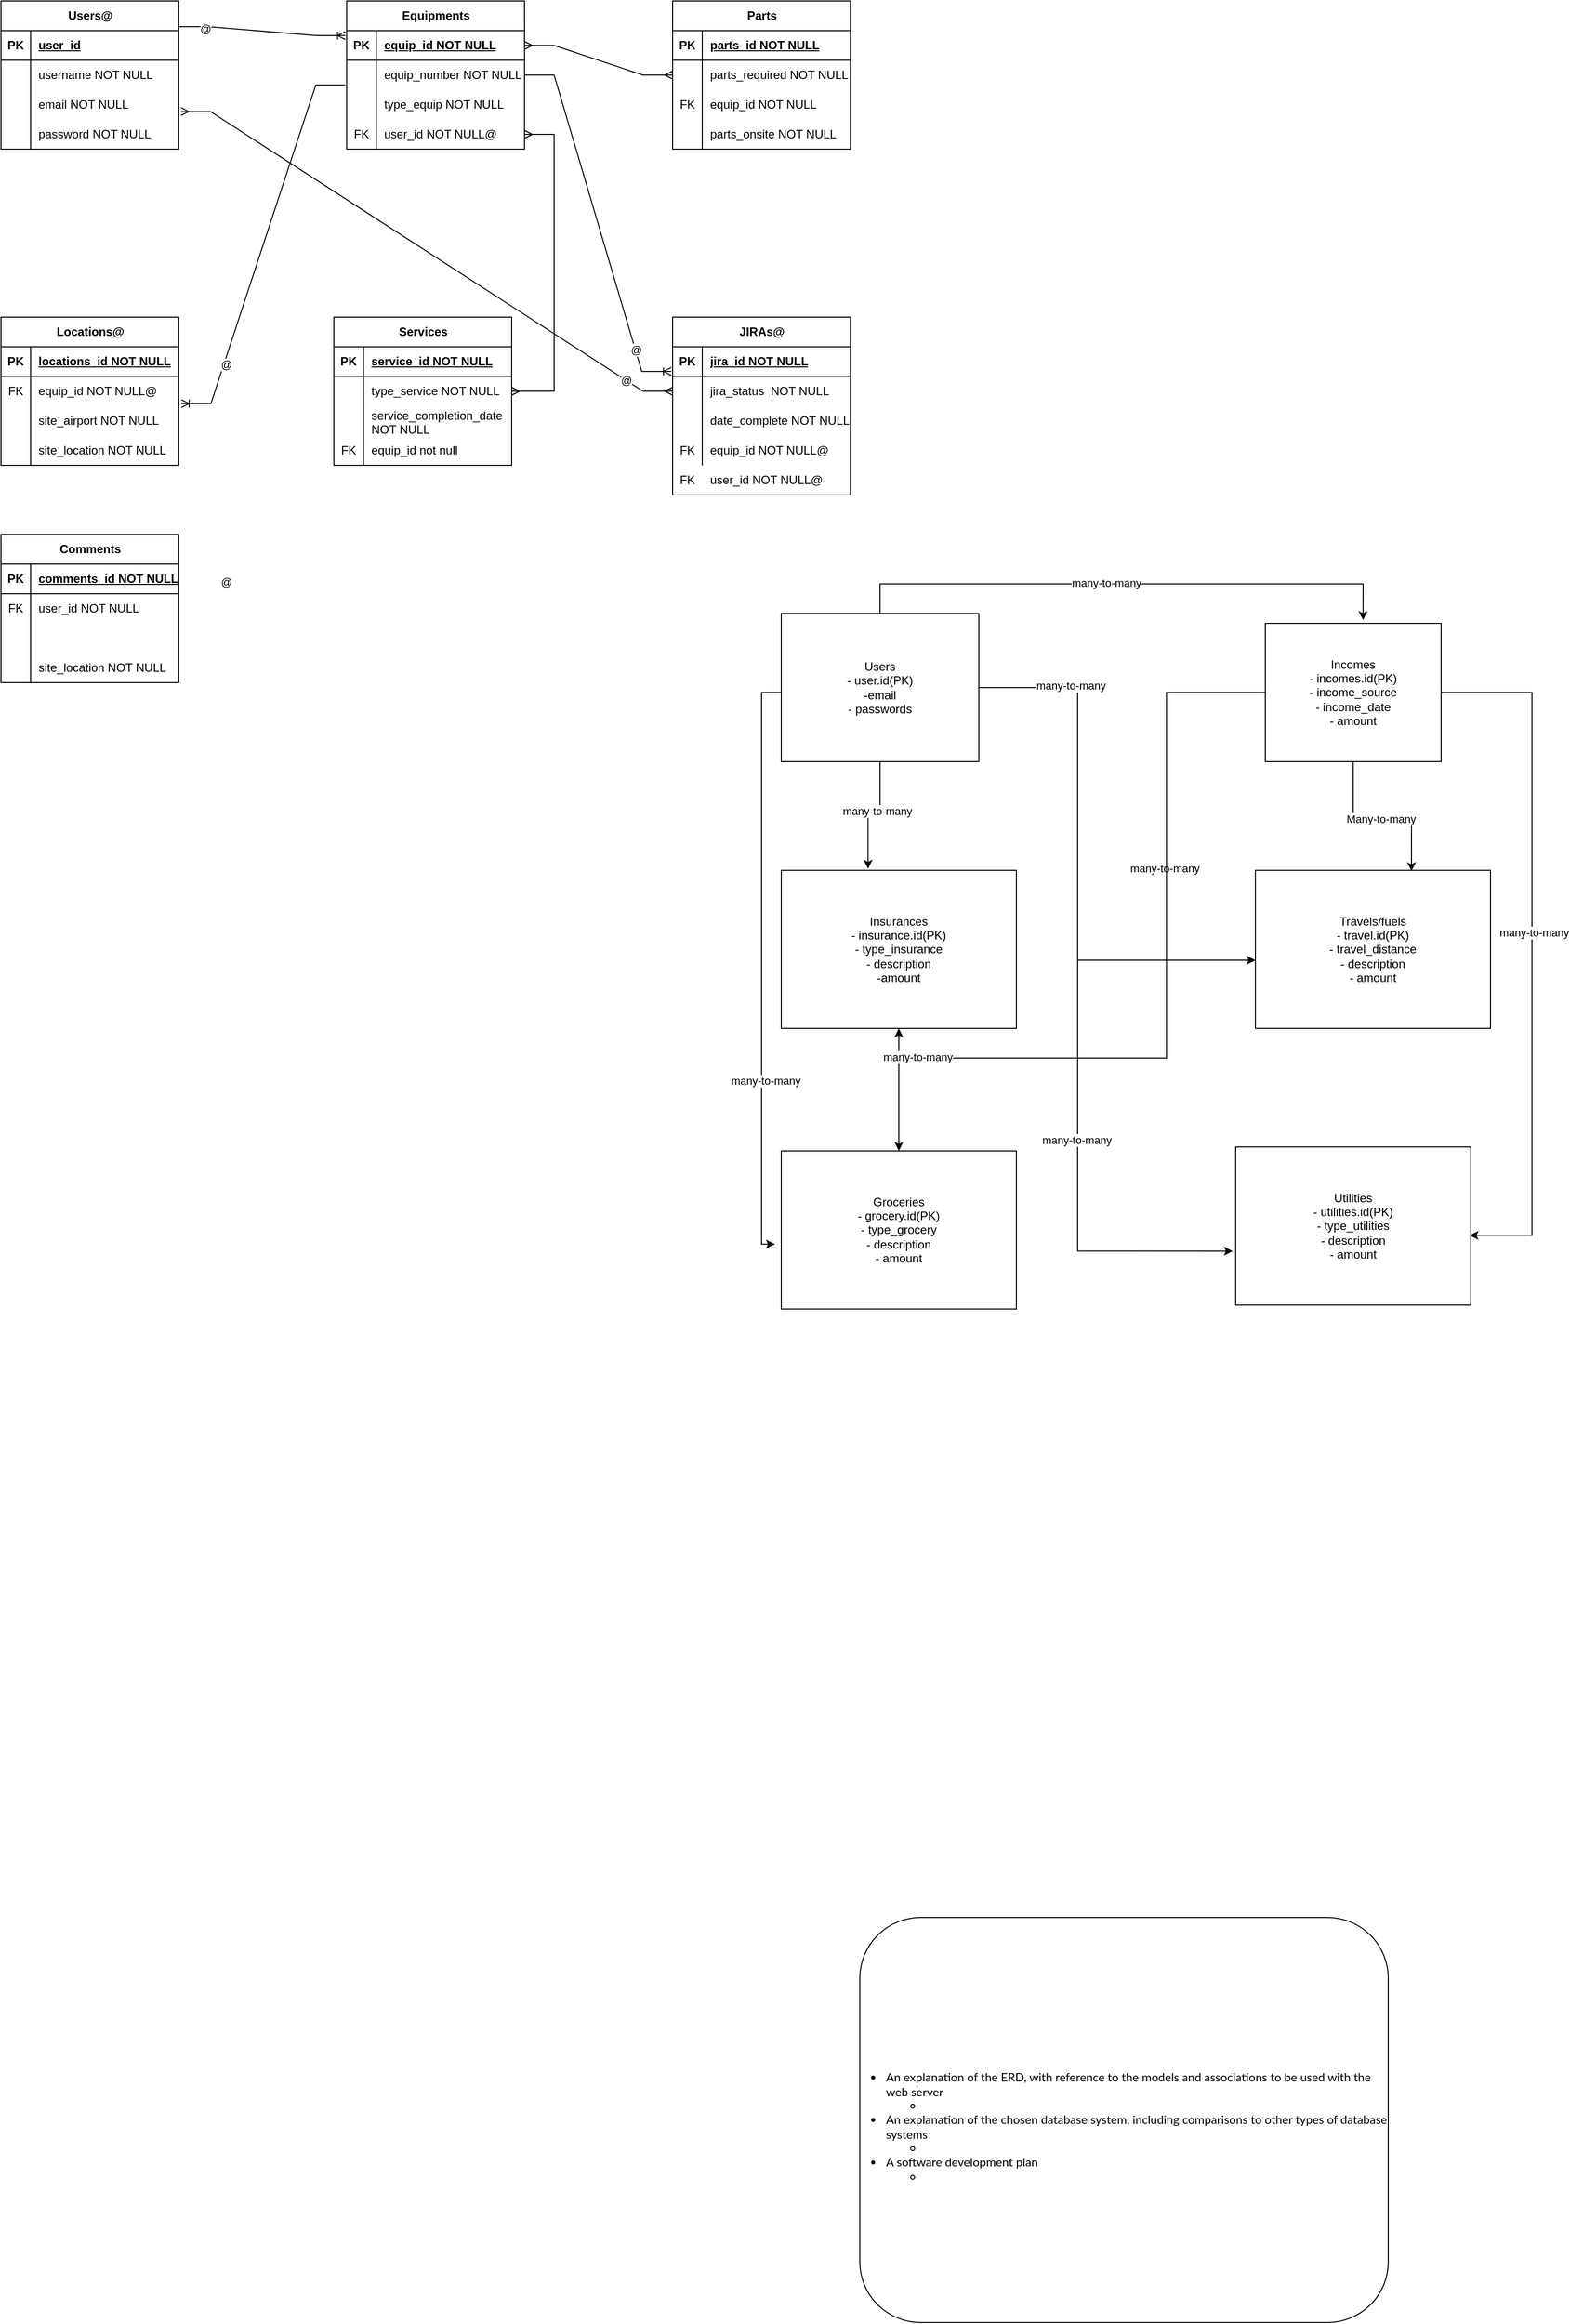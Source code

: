 <mxfile version="21.7.5" type="device">
  <diagram name="Page-1" id="_sBbeFAEJe_ZexvOnDr4">
    <mxGraphModel dx="1853" dy="1766" grid="1" gridSize="10" guides="1" tooltips="1" connect="1" arrows="1" fold="1" page="1" pageScale="1" pageWidth="827" pageHeight="1169" math="0" shadow="0">
      <root>
        <mxCell id="0" />
        <mxCell id="1" parent="0" />
        <mxCell id="HHQi5U2TpV0raQS0_Bzo-3" style="edgeStyle=orthogonalEdgeStyle;rounded=0;orthogonalLoop=1;jettySize=auto;html=1;entryX=0.664;entryY=0.005;entryDx=0;entryDy=0;entryPerimeter=0;" parent="1" source="jI0G6W7_2ixAaA6vjpbW-1" target="jI0G6W7_2ixAaA6vjpbW-3" edge="1">
          <mxGeometry relative="1" as="geometry" />
        </mxCell>
        <mxCell id="HHQi5U2TpV0raQS0_Bzo-6" value="Many-to-many" style="edgeLabel;html=1;align=center;verticalAlign=middle;resizable=0;points=[];" parent="HHQi5U2TpV0raQS0_Bzo-3" vertex="1" connectable="0">
          <mxGeometry x="-0.024" y="-3" relative="1" as="geometry">
            <mxPoint as="offset" />
          </mxGeometry>
        </mxCell>
        <mxCell id="xNIBdb0HLsvkuXxXwuO9-15" style="edgeStyle=orthogonalEdgeStyle;rounded=0;orthogonalLoop=1;jettySize=auto;html=1;entryX=0.5;entryY=1;entryDx=0;entryDy=0;" parent="1" source="jI0G6W7_2ixAaA6vjpbW-1" target="xNIBdb0HLsvkuXxXwuO9-2" edge="1">
          <mxGeometry relative="1" as="geometry">
            <Array as="points">
              <mxPoint x="430" y="-40" />
              <mxPoint x="430" y="330" />
              <mxPoint x="159" y="330" />
            </Array>
          </mxGeometry>
        </mxCell>
        <mxCell id="xNIBdb0HLsvkuXxXwuO9-17" value="many-to-many" style="edgeLabel;html=1;align=center;verticalAlign=middle;resizable=0;points=[];" parent="xNIBdb0HLsvkuXxXwuO9-15" vertex="1" connectable="0">
          <mxGeometry x="-0.282" y="-2" relative="1" as="geometry">
            <mxPoint y="1" as="offset" />
          </mxGeometry>
        </mxCell>
        <mxCell id="xNIBdb0HLsvkuXxXwuO9-18" style="edgeStyle=orthogonalEdgeStyle;rounded=0;orthogonalLoop=1;jettySize=auto;html=1;entryX=0.5;entryY=0;entryDx=0;entryDy=0;" parent="1" source="jI0G6W7_2ixAaA6vjpbW-1" target="xNIBdb0HLsvkuXxXwuO9-3" edge="1">
          <mxGeometry relative="1" as="geometry">
            <mxPoint x="280" y="510" as="targetPoint" />
            <Array as="points">
              <mxPoint x="430" y="-40" />
              <mxPoint x="430" y="330" />
              <mxPoint x="159" y="330" />
            </Array>
          </mxGeometry>
        </mxCell>
        <mxCell id="xNIBdb0HLsvkuXxXwuO9-21" value="many-to-many" style="edgeLabel;html=1;align=center;verticalAlign=middle;resizable=0;points=[];" parent="xNIBdb0HLsvkuXxXwuO9-18" vertex="1" connectable="0">
          <mxGeometry x="0.733" y="-1" relative="1" as="geometry">
            <mxPoint x="1" as="offset" />
          </mxGeometry>
        </mxCell>
        <mxCell id="xNIBdb0HLsvkuXxXwuO9-19" style="edgeStyle=orthogonalEdgeStyle;rounded=0;orthogonalLoop=1;jettySize=auto;html=1;exitX=1;exitY=0.5;exitDx=0;exitDy=0;entryX=0.995;entryY=0.559;entryDx=0;entryDy=0;entryPerimeter=0;" parent="1" source="jI0G6W7_2ixAaA6vjpbW-1" target="xNIBdb0HLsvkuXxXwuO9-1" edge="1">
          <mxGeometry relative="1" as="geometry">
            <Array as="points">
              <mxPoint x="800" y="-40" />
              <mxPoint x="800" y="509" />
            </Array>
          </mxGeometry>
        </mxCell>
        <mxCell id="xNIBdb0HLsvkuXxXwuO9-20" value="many-to-many" style="edgeLabel;html=1;align=center;verticalAlign=middle;resizable=0;points=[];" parent="xNIBdb0HLsvkuXxXwuO9-19" vertex="1" connectable="0">
          <mxGeometry x="-0.049" y="2" relative="1" as="geometry">
            <mxPoint as="offset" />
          </mxGeometry>
        </mxCell>
        <mxCell id="jI0G6W7_2ixAaA6vjpbW-1" value="Incomes&lt;br&gt;- incomes.id(PK)&lt;br&gt;- income_source&lt;br&gt;- income_date&lt;br&gt;- amount" style="rounded=0;whiteSpace=wrap;html=1;" parent="1" vertex="1">
          <mxGeometry x="530" y="-110" width="178" height="140" as="geometry" />
        </mxCell>
        <mxCell id="xNIBdb0HLsvkuXxXwuO9-4" style="edgeStyle=orthogonalEdgeStyle;rounded=0;orthogonalLoop=1;jettySize=auto;html=1;entryX=-0.027;entryY=0.59;entryDx=0;entryDy=0;entryPerimeter=0;" parent="1" source="jI0G6W7_2ixAaA6vjpbW-2" target="xNIBdb0HLsvkuXxXwuO9-3" edge="1">
          <mxGeometry relative="1" as="geometry">
            <mxPoint x="10" y="540" as="targetPoint" />
            <Array as="points">
              <mxPoint x="20" y="-40" />
              <mxPoint x="20" y="518" />
            </Array>
          </mxGeometry>
        </mxCell>
        <mxCell id="xNIBdb0HLsvkuXxXwuO9-13" value="many-to-many" style="edgeLabel;html=1;align=center;verticalAlign=middle;resizable=0;points=[];" parent="xNIBdb0HLsvkuXxXwuO9-4" vertex="1" connectable="0">
          <mxGeometry x="0.398" y="4" relative="1" as="geometry">
            <mxPoint y="-1" as="offset" />
          </mxGeometry>
        </mxCell>
        <mxCell id="xNIBdb0HLsvkuXxXwuO9-5" style="edgeStyle=orthogonalEdgeStyle;rounded=0;orthogonalLoop=1;jettySize=auto;html=1;entryX=0.369;entryY=-0.01;entryDx=0;entryDy=0;entryPerimeter=0;" parent="1" source="jI0G6W7_2ixAaA6vjpbW-2" target="xNIBdb0HLsvkuXxXwuO9-2" edge="1">
          <mxGeometry relative="1" as="geometry" />
        </mxCell>
        <mxCell id="xNIBdb0HLsvkuXxXwuO9-14" value="many-to-many" style="edgeLabel;html=1;align=center;verticalAlign=middle;resizable=0;points=[];" parent="xNIBdb0HLsvkuXxXwuO9-5" vertex="1" connectable="0">
          <mxGeometry x="-0.178" y="-3" relative="1" as="geometry">
            <mxPoint as="offset" />
          </mxGeometry>
        </mxCell>
        <mxCell id="xNIBdb0HLsvkuXxXwuO9-6" style="edgeStyle=orthogonalEdgeStyle;rounded=0;orthogonalLoop=1;jettySize=auto;html=1;entryX=-0.012;entryY=0.659;entryDx=0;entryDy=0;entryPerimeter=0;" parent="1" source="jI0G6W7_2ixAaA6vjpbW-2" target="xNIBdb0HLsvkuXxXwuO9-1" edge="1">
          <mxGeometry relative="1" as="geometry">
            <Array as="points">
              <mxPoint x="340" y="-45" />
              <mxPoint x="340" y="525" />
            </Array>
          </mxGeometry>
        </mxCell>
        <mxCell id="xNIBdb0HLsvkuXxXwuO9-12" value="many-to-many" style="edgeLabel;html=1;align=center;verticalAlign=middle;resizable=0;points=[];" parent="xNIBdb0HLsvkuXxXwuO9-6" vertex="1" connectable="0">
          <mxGeometry x="0.348" y="-1" relative="1" as="geometry">
            <mxPoint as="offset" />
          </mxGeometry>
        </mxCell>
        <mxCell id="xNIBdb0HLsvkuXxXwuO9-7" style="edgeStyle=orthogonalEdgeStyle;rounded=0;orthogonalLoop=1;jettySize=auto;html=1;" parent="1" source="jI0G6W7_2ixAaA6vjpbW-2" target="jI0G6W7_2ixAaA6vjpbW-3" edge="1">
          <mxGeometry relative="1" as="geometry">
            <Array as="points">
              <mxPoint x="340" y="-45" />
              <mxPoint x="340" y="231" />
            </Array>
          </mxGeometry>
        </mxCell>
        <mxCell id="xNIBdb0HLsvkuXxXwuO9-9" value="many-to-many" style="edgeLabel;html=1;align=center;verticalAlign=middle;resizable=0;points=[];" parent="xNIBdb0HLsvkuXxXwuO9-7" vertex="1" connectable="0">
          <mxGeometry x="-0.663" y="2" relative="1" as="geometry">
            <mxPoint x="-1" as="offset" />
          </mxGeometry>
        </mxCell>
        <mxCell id="xNIBdb0HLsvkuXxXwuO9-10" style="edgeStyle=orthogonalEdgeStyle;rounded=0;orthogonalLoop=1;jettySize=auto;html=1;entryX=0.556;entryY=-0.024;entryDx=0;entryDy=0;entryPerimeter=0;" parent="1" source="jI0G6W7_2ixAaA6vjpbW-2" target="jI0G6W7_2ixAaA6vjpbW-1" edge="1">
          <mxGeometry relative="1" as="geometry">
            <Array as="points">
              <mxPoint x="140" y="-150" />
              <mxPoint x="629" y="-150" />
            </Array>
          </mxGeometry>
        </mxCell>
        <mxCell id="xNIBdb0HLsvkuXxXwuO9-11" value="many-to-many" style="edgeLabel;html=1;align=center;verticalAlign=middle;resizable=0;points=[];" parent="xNIBdb0HLsvkuXxXwuO9-10" vertex="1" connectable="0">
          <mxGeometry x="-0.068" y="1" relative="1" as="geometry">
            <mxPoint as="offset" />
          </mxGeometry>
        </mxCell>
        <mxCell id="jI0G6W7_2ixAaA6vjpbW-2" value="Users&lt;br&gt;- user.id(PK)&lt;br style=&quot;border-color: var(--border-color);&quot;&gt;-email&lt;br style=&quot;border-color: var(--border-color);&quot;&gt;- passwords" style="rounded=0;whiteSpace=wrap;html=1;" parent="1" vertex="1">
          <mxGeometry x="40" y="-120" width="200" height="150" as="geometry" />
        </mxCell>
        <mxCell id="jI0G6W7_2ixAaA6vjpbW-3" value="Travels/fuels&lt;br&gt;- travel.id(PK)&lt;br style=&quot;border-color: var(--border-color);&quot;&gt;- travel_distance&lt;br style=&quot;border-color: var(--border-color);&quot;&gt;- description&lt;br&gt;- amount" style="rounded=0;whiteSpace=wrap;html=1;" parent="1" vertex="1">
          <mxGeometry x="520" y="140" width="238" height="160" as="geometry" />
        </mxCell>
        <mxCell id="HHQi5U2TpV0raQS0_Bzo-1" value="&lt;div style=&quot;text-align: left;&quot;&gt;&lt;font face=&quot;LatoWeb, Lato Extended, Lato, Helvetica Neue, Helvetica, Arial, sans-serif&quot;&gt;&lt;br&gt;&lt;/font&gt;&lt;/div&gt;&lt;ul style=&quot;padding: 0px; margin: 0px 0px 0px 25px; font-family: LatoWeb, &amp;quot;Lato Extended&amp;quot;, Lato, &amp;quot;Helvetica Neue&amp;quot;, Helvetica, Arial, sans-serif; text-align: start; background-color: rgb(255, 255, 255);&quot;&gt;&lt;li style=&quot;&quot; aria-level=&quot;2&quot;&gt;&lt;font style=&quot;font-size: 12px;&quot;&gt;An explanation of the ERD, with reference to the models and associations to be used with the &lt;/font&gt;&lt;font style=&quot;font-size: 12px;&quot;&gt;web server&lt;/font&gt;&lt;/li&gt;&lt;ul&gt;&lt;li style=&quot;&quot; aria-level=&quot;2&quot;&gt;&lt;font style=&quot;font-size: 12px;&quot;&gt;&lt;br&gt;&lt;/font&gt;&lt;/li&gt;&lt;/ul&gt;&lt;li style=&quot;&quot; aria-level=&quot;2&quot;&gt;&lt;font style=&quot;font-size: 12px;&quot;&gt;An explanation of the chosen database system, including comparisons to other types of database systems&lt;/font&gt;&lt;/li&gt;&lt;ul&gt;&lt;li style=&quot;&quot; aria-level=&quot;2&quot;&gt;&lt;font style=&quot;font-size: 12px;&quot;&gt;&lt;br&gt;&lt;/font&gt;&lt;/li&gt;&lt;/ul&gt;&lt;li style=&quot;&quot; aria-level=&quot;2&quot;&gt;&lt;font style=&quot;font-size: 12px;&quot;&gt;A software development plan&lt;/font&gt;&lt;/li&gt;&lt;ul&gt;&lt;li style=&quot;&quot; aria-level=&quot;2&quot;&gt;&lt;font style=&quot;font-size: 12px;&quot;&gt;&lt;br&gt;&lt;/font&gt;&lt;/li&gt;&lt;/ul&gt;&lt;/ul&gt;" style="rounded=1;whiteSpace=wrap;html=1;" parent="1" vertex="1">
          <mxGeometry x="119.5" y="1200" width="535" height="410" as="geometry" />
        </mxCell>
        <mxCell id="xNIBdb0HLsvkuXxXwuO9-1" value="Utilities&lt;br&gt;- utilities.id(PK)&lt;br style=&quot;border-color: var(--border-color);&quot;&gt;- type_utilities&lt;br style=&quot;border-color: var(--border-color);&quot;&gt;- description&lt;br&gt;- amount" style="rounded=0;whiteSpace=wrap;html=1;" parent="1" vertex="1">
          <mxGeometry x="500" y="420" width="238" height="160" as="geometry" />
        </mxCell>
        <mxCell id="xNIBdb0HLsvkuXxXwuO9-2" value="Insurances&lt;br&gt;- insurance.id(PK)&lt;br style=&quot;border-color: var(--border-color);&quot;&gt;- type_insurance&lt;br style=&quot;border-color: var(--border-color);&quot;&gt;- description&lt;br&gt;-amount" style="rounded=0;whiteSpace=wrap;html=1;" parent="1" vertex="1">
          <mxGeometry x="40" y="140" width="238" height="160" as="geometry" />
        </mxCell>
        <mxCell id="xNIBdb0HLsvkuXxXwuO9-3" value="Groceries&lt;br&gt;- grocery.id(PK)&lt;br style=&quot;border-color: var(--border-color);&quot;&gt;- type_grocery&lt;br style=&quot;border-color: var(--border-color);&quot;&gt;- description&lt;br&gt;- amount" style="rounded=0;whiteSpace=wrap;html=1;" parent="1" vertex="1">
          <mxGeometry x="40" y="424" width="238" height="160" as="geometry" />
        </mxCell>
        <mxCell id="xNIBdb0HLsvkuXxXwuO9-22" value="Users@" style="shape=table;startSize=30;container=1;collapsible=1;childLayout=tableLayout;fixedRows=1;rowLines=0;fontStyle=1;align=center;resizeLast=1;html=1;" parent="1" vertex="1">
          <mxGeometry x="-750" y="-740" width="180" height="150" as="geometry" />
        </mxCell>
        <mxCell id="xNIBdb0HLsvkuXxXwuO9-23" value="" style="shape=tableRow;horizontal=0;startSize=0;swimlaneHead=0;swimlaneBody=0;fillColor=none;collapsible=0;dropTarget=0;points=[[0,0.5],[1,0.5]];portConstraint=eastwest;top=0;left=0;right=0;bottom=1;" parent="xNIBdb0HLsvkuXxXwuO9-22" vertex="1">
          <mxGeometry y="30" width="180" height="30" as="geometry" />
        </mxCell>
        <mxCell id="xNIBdb0HLsvkuXxXwuO9-24" value="PK" style="shape=partialRectangle;connectable=0;fillColor=none;top=0;left=0;bottom=0;right=0;fontStyle=1;overflow=hidden;whiteSpace=wrap;html=1;" parent="xNIBdb0HLsvkuXxXwuO9-23" vertex="1">
          <mxGeometry width="30" height="30" as="geometry">
            <mxRectangle width="30" height="30" as="alternateBounds" />
          </mxGeometry>
        </mxCell>
        <mxCell id="xNIBdb0HLsvkuXxXwuO9-25" value="user_id" style="shape=partialRectangle;connectable=0;fillColor=none;top=0;left=0;bottom=0;right=0;align=left;spacingLeft=6;fontStyle=5;overflow=hidden;whiteSpace=wrap;html=1;" parent="xNIBdb0HLsvkuXxXwuO9-23" vertex="1">
          <mxGeometry x="30" width="150" height="30" as="geometry">
            <mxRectangle width="150" height="30" as="alternateBounds" />
          </mxGeometry>
        </mxCell>
        <mxCell id="xNIBdb0HLsvkuXxXwuO9-26" value="" style="shape=tableRow;horizontal=0;startSize=0;swimlaneHead=0;swimlaneBody=0;fillColor=none;collapsible=0;dropTarget=0;points=[[0,0.5],[1,0.5]];portConstraint=eastwest;top=0;left=0;right=0;bottom=0;" parent="xNIBdb0HLsvkuXxXwuO9-22" vertex="1">
          <mxGeometry y="60" width="180" height="30" as="geometry" />
        </mxCell>
        <mxCell id="xNIBdb0HLsvkuXxXwuO9-27" value="" style="shape=partialRectangle;connectable=0;fillColor=none;top=0;left=0;bottom=0;right=0;editable=1;overflow=hidden;whiteSpace=wrap;html=1;" parent="xNIBdb0HLsvkuXxXwuO9-26" vertex="1">
          <mxGeometry width="30" height="30" as="geometry">
            <mxRectangle width="30" height="30" as="alternateBounds" />
          </mxGeometry>
        </mxCell>
        <mxCell id="xNIBdb0HLsvkuXxXwuO9-28" value="username NOT NULL" style="shape=partialRectangle;connectable=0;fillColor=none;top=0;left=0;bottom=0;right=0;align=left;spacingLeft=6;overflow=hidden;whiteSpace=wrap;html=1;" parent="xNIBdb0HLsvkuXxXwuO9-26" vertex="1">
          <mxGeometry x="30" width="150" height="30" as="geometry">
            <mxRectangle width="150" height="30" as="alternateBounds" />
          </mxGeometry>
        </mxCell>
        <mxCell id="xNIBdb0HLsvkuXxXwuO9-29" value="" style="shape=tableRow;horizontal=0;startSize=0;swimlaneHead=0;swimlaneBody=0;fillColor=none;collapsible=0;dropTarget=0;points=[[0,0.5],[1,0.5]];portConstraint=eastwest;top=0;left=0;right=0;bottom=0;" parent="xNIBdb0HLsvkuXxXwuO9-22" vertex="1">
          <mxGeometry y="90" width="180" height="30" as="geometry" />
        </mxCell>
        <mxCell id="xNIBdb0HLsvkuXxXwuO9-30" value="" style="shape=partialRectangle;connectable=0;fillColor=none;top=0;left=0;bottom=0;right=0;editable=1;overflow=hidden;whiteSpace=wrap;html=1;" parent="xNIBdb0HLsvkuXxXwuO9-29" vertex="1">
          <mxGeometry width="30" height="30" as="geometry">
            <mxRectangle width="30" height="30" as="alternateBounds" />
          </mxGeometry>
        </mxCell>
        <mxCell id="xNIBdb0HLsvkuXxXwuO9-31" value="email NOT NULL" style="shape=partialRectangle;connectable=0;fillColor=none;top=0;left=0;bottom=0;right=0;align=left;spacingLeft=6;overflow=hidden;whiteSpace=wrap;html=1;" parent="xNIBdb0HLsvkuXxXwuO9-29" vertex="1">
          <mxGeometry x="30" width="150" height="30" as="geometry">
            <mxRectangle width="150" height="30" as="alternateBounds" />
          </mxGeometry>
        </mxCell>
        <mxCell id="xNIBdb0HLsvkuXxXwuO9-32" value="" style="shape=tableRow;horizontal=0;startSize=0;swimlaneHead=0;swimlaneBody=0;fillColor=none;collapsible=0;dropTarget=0;points=[[0,0.5],[1,0.5]];portConstraint=eastwest;top=0;left=0;right=0;bottom=0;" parent="xNIBdb0HLsvkuXxXwuO9-22" vertex="1">
          <mxGeometry y="120" width="180" height="30" as="geometry" />
        </mxCell>
        <mxCell id="xNIBdb0HLsvkuXxXwuO9-33" value="" style="shape=partialRectangle;connectable=0;fillColor=none;top=0;left=0;bottom=0;right=0;editable=1;overflow=hidden;whiteSpace=wrap;html=1;" parent="xNIBdb0HLsvkuXxXwuO9-32" vertex="1">
          <mxGeometry width="30" height="30" as="geometry">
            <mxRectangle width="30" height="30" as="alternateBounds" />
          </mxGeometry>
        </mxCell>
        <mxCell id="xNIBdb0HLsvkuXxXwuO9-34" value="password NOT NULL" style="shape=partialRectangle;connectable=0;fillColor=none;top=0;left=0;bottom=0;right=0;align=left;spacingLeft=6;overflow=hidden;whiteSpace=wrap;html=1;" parent="xNIBdb0HLsvkuXxXwuO9-32" vertex="1">
          <mxGeometry x="30" width="150" height="30" as="geometry">
            <mxRectangle width="150" height="30" as="alternateBounds" />
          </mxGeometry>
        </mxCell>
        <mxCell id="xNIBdb0HLsvkuXxXwuO9-49" value="Equipments" style="shape=table;startSize=30;container=1;collapsible=1;childLayout=tableLayout;fixedRows=1;rowLines=0;fontStyle=1;align=center;resizeLast=1;html=1;" parent="1" vertex="1">
          <mxGeometry x="-400" y="-740" width="180" height="150" as="geometry" />
        </mxCell>
        <mxCell id="xNIBdb0HLsvkuXxXwuO9-50" value="" style="shape=tableRow;horizontal=0;startSize=0;swimlaneHead=0;swimlaneBody=0;fillColor=none;collapsible=0;dropTarget=0;points=[[0,0.5],[1,0.5]];portConstraint=eastwest;top=0;left=0;right=0;bottom=1;" parent="xNIBdb0HLsvkuXxXwuO9-49" vertex="1">
          <mxGeometry y="30" width="180" height="30" as="geometry" />
        </mxCell>
        <mxCell id="xNIBdb0HLsvkuXxXwuO9-51" value="PK" style="shape=partialRectangle;connectable=0;fillColor=none;top=0;left=0;bottom=0;right=0;fontStyle=1;overflow=hidden;whiteSpace=wrap;html=1;" parent="xNIBdb0HLsvkuXxXwuO9-50" vertex="1">
          <mxGeometry width="30" height="30" as="geometry">
            <mxRectangle width="30" height="30" as="alternateBounds" />
          </mxGeometry>
        </mxCell>
        <mxCell id="xNIBdb0HLsvkuXxXwuO9-52" value="equip_id NOT NULL" style="shape=partialRectangle;connectable=0;fillColor=none;top=0;left=0;bottom=0;right=0;align=left;spacingLeft=6;fontStyle=5;overflow=hidden;whiteSpace=wrap;html=1;" parent="xNIBdb0HLsvkuXxXwuO9-50" vertex="1">
          <mxGeometry x="30" width="150" height="30" as="geometry">
            <mxRectangle width="150" height="30" as="alternateBounds" />
          </mxGeometry>
        </mxCell>
        <mxCell id="xNIBdb0HLsvkuXxXwuO9-53" value="" style="shape=tableRow;horizontal=0;startSize=0;swimlaneHead=0;swimlaneBody=0;fillColor=none;collapsible=0;dropTarget=0;points=[[0,0.5],[1,0.5]];portConstraint=eastwest;top=0;left=0;right=0;bottom=0;" parent="xNIBdb0HLsvkuXxXwuO9-49" vertex="1">
          <mxGeometry y="60" width="180" height="30" as="geometry" />
        </mxCell>
        <mxCell id="xNIBdb0HLsvkuXxXwuO9-54" value="" style="shape=partialRectangle;connectable=0;fillColor=none;top=0;left=0;bottom=0;right=0;editable=1;overflow=hidden;whiteSpace=wrap;html=1;" parent="xNIBdb0HLsvkuXxXwuO9-53" vertex="1">
          <mxGeometry width="30" height="30" as="geometry">
            <mxRectangle width="30" height="30" as="alternateBounds" />
          </mxGeometry>
        </mxCell>
        <mxCell id="xNIBdb0HLsvkuXxXwuO9-55" value="equip_number NOT NULL" style="shape=partialRectangle;connectable=0;fillColor=none;top=0;left=0;bottom=0;right=0;align=left;spacingLeft=6;overflow=hidden;whiteSpace=wrap;html=1;" parent="xNIBdb0HLsvkuXxXwuO9-53" vertex="1">
          <mxGeometry x="30" width="150" height="30" as="geometry">
            <mxRectangle width="150" height="30" as="alternateBounds" />
          </mxGeometry>
        </mxCell>
        <mxCell id="xNIBdb0HLsvkuXxXwuO9-56" value="" style="shape=tableRow;horizontal=0;startSize=0;swimlaneHead=0;swimlaneBody=0;fillColor=none;collapsible=0;dropTarget=0;points=[[0,0.5],[1,0.5]];portConstraint=eastwest;top=0;left=0;right=0;bottom=0;" parent="xNIBdb0HLsvkuXxXwuO9-49" vertex="1">
          <mxGeometry y="90" width="180" height="30" as="geometry" />
        </mxCell>
        <mxCell id="xNIBdb0HLsvkuXxXwuO9-57" value="" style="shape=partialRectangle;connectable=0;fillColor=none;top=0;left=0;bottom=0;right=0;editable=1;overflow=hidden;whiteSpace=wrap;html=1;" parent="xNIBdb0HLsvkuXxXwuO9-56" vertex="1">
          <mxGeometry width="30" height="30" as="geometry">
            <mxRectangle width="30" height="30" as="alternateBounds" />
          </mxGeometry>
        </mxCell>
        <mxCell id="xNIBdb0HLsvkuXxXwuO9-58" value="type_equip NOT NULL" style="shape=partialRectangle;connectable=0;fillColor=none;top=0;left=0;bottom=0;right=0;align=left;spacingLeft=6;overflow=hidden;whiteSpace=wrap;html=1;" parent="xNIBdb0HLsvkuXxXwuO9-56" vertex="1">
          <mxGeometry x="30" width="150" height="30" as="geometry">
            <mxRectangle width="150" height="30" as="alternateBounds" />
          </mxGeometry>
        </mxCell>
        <mxCell id="xNIBdb0HLsvkuXxXwuO9-59" value="" style="shape=tableRow;horizontal=0;startSize=0;swimlaneHead=0;swimlaneBody=0;fillColor=none;collapsible=0;dropTarget=0;points=[[0,0.5],[1,0.5]];portConstraint=eastwest;top=0;left=0;right=0;bottom=0;" parent="xNIBdb0HLsvkuXxXwuO9-49" vertex="1">
          <mxGeometry y="120" width="180" height="30" as="geometry" />
        </mxCell>
        <mxCell id="xNIBdb0HLsvkuXxXwuO9-60" value="FK" style="shape=partialRectangle;connectable=0;fillColor=none;top=0;left=0;bottom=0;right=0;editable=1;overflow=hidden;whiteSpace=wrap;html=1;" parent="xNIBdb0HLsvkuXxXwuO9-59" vertex="1">
          <mxGeometry width="30" height="30" as="geometry">
            <mxRectangle width="30" height="30" as="alternateBounds" />
          </mxGeometry>
        </mxCell>
        <mxCell id="xNIBdb0HLsvkuXxXwuO9-61" value="user_id NOT NULL@" style="shape=partialRectangle;connectable=0;fillColor=none;top=0;left=0;bottom=0;right=0;align=left;spacingLeft=6;overflow=hidden;whiteSpace=wrap;html=1;" parent="xNIBdb0HLsvkuXxXwuO9-59" vertex="1">
          <mxGeometry x="30" width="150" height="30" as="geometry">
            <mxRectangle width="150" height="30" as="alternateBounds" />
          </mxGeometry>
        </mxCell>
        <mxCell id="xNIBdb0HLsvkuXxXwuO9-62" value="Parts" style="shape=table;startSize=30;container=1;collapsible=1;childLayout=tableLayout;fixedRows=1;rowLines=0;fontStyle=1;align=center;resizeLast=1;html=1;" parent="1" vertex="1">
          <mxGeometry x="-70" y="-740" width="180" height="150" as="geometry" />
        </mxCell>
        <mxCell id="xNIBdb0HLsvkuXxXwuO9-63" value="" style="shape=tableRow;horizontal=0;startSize=0;swimlaneHead=0;swimlaneBody=0;fillColor=none;collapsible=0;dropTarget=0;points=[[0,0.5],[1,0.5]];portConstraint=eastwest;top=0;left=0;right=0;bottom=1;" parent="xNIBdb0HLsvkuXxXwuO9-62" vertex="1">
          <mxGeometry y="30" width="180" height="30" as="geometry" />
        </mxCell>
        <mxCell id="xNIBdb0HLsvkuXxXwuO9-64" value="PK" style="shape=partialRectangle;connectable=0;fillColor=none;top=0;left=0;bottom=0;right=0;fontStyle=1;overflow=hidden;whiteSpace=wrap;html=1;" parent="xNIBdb0HLsvkuXxXwuO9-63" vertex="1">
          <mxGeometry width="30" height="30" as="geometry">
            <mxRectangle width="30" height="30" as="alternateBounds" />
          </mxGeometry>
        </mxCell>
        <mxCell id="xNIBdb0HLsvkuXxXwuO9-65" value="parts_id NOT NULL" style="shape=partialRectangle;connectable=0;fillColor=none;top=0;left=0;bottom=0;right=0;align=left;spacingLeft=6;fontStyle=5;overflow=hidden;whiteSpace=wrap;html=1;" parent="xNIBdb0HLsvkuXxXwuO9-63" vertex="1">
          <mxGeometry x="30" width="150" height="30" as="geometry">
            <mxRectangle width="150" height="30" as="alternateBounds" />
          </mxGeometry>
        </mxCell>
        <mxCell id="xNIBdb0HLsvkuXxXwuO9-66" value="" style="shape=tableRow;horizontal=0;startSize=0;swimlaneHead=0;swimlaneBody=0;fillColor=none;collapsible=0;dropTarget=0;points=[[0,0.5],[1,0.5]];portConstraint=eastwest;top=0;left=0;right=0;bottom=0;" parent="xNIBdb0HLsvkuXxXwuO9-62" vertex="1">
          <mxGeometry y="60" width="180" height="30" as="geometry" />
        </mxCell>
        <mxCell id="xNIBdb0HLsvkuXxXwuO9-67" value="" style="shape=partialRectangle;connectable=0;fillColor=none;top=0;left=0;bottom=0;right=0;editable=1;overflow=hidden;whiteSpace=wrap;html=1;" parent="xNIBdb0HLsvkuXxXwuO9-66" vertex="1">
          <mxGeometry width="30" height="30" as="geometry">
            <mxRectangle width="30" height="30" as="alternateBounds" />
          </mxGeometry>
        </mxCell>
        <mxCell id="xNIBdb0HLsvkuXxXwuO9-68" value="parts_required NOT NULL" style="shape=partialRectangle;connectable=0;fillColor=none;top=0;left=0;bottom=0;right=0;align=left;spacingLeft=6;overflow=hidden;whiteSpace=wrap;html=1;" parent="xNIBdb0HLsvkuXxXwuO9-66" vertex="1">
          <mxGeometry x="30" width="150" height="30" as="geometry">
            <mxRectangle width="150" height="30" as="alternateBounds" />
          </mxGeometry>
        </mxCell>
        <mxCell id="xNIBdb0HLsvkuXxXwuO9-69" value="" style="shape=tableRow;horizontal=0;startSize=0;swimlaneHead=0;swimlaneBody=0;fillColor=none;collapsible=0;dropTarget=0;points=[[0,0.5],[1,0.5]];portConstraint=eastwest;top=0;left=0;right=0;bottom=0;" parent="xNIBdb0HLsvkuXxXwuO9-62" vertex="1">
          <mxGeometry y="90" width="180" height="30" as="geometry" />
        </mxCell>
        <mxCell id="xNIBdb0HLsvkuXxXwuO9-70" value="FK" style="shape=partialRectangle;connectable=0;fillColor=none;top=0;left=0;bottom=0;right=0;editable=1;overflow=hidden;whiteSpace=wrap;html=1;" parent="xNIBdb0HLsvkuXxXwuO9-69" vertex="1">
          <mxGeometry width="30" height="30" as="geometry">
            <mxRectangle width="30" height="30" as="alternateBounds" />
          </mxGeometry>
        </mxCell>
        <mxCell id="xNIBdb0HLsvkuXxXwuO9-71" value="equip_id NOT NULL" style="shape=partialRectangle;connectable=0;fillColor=none;top=0;left=0;bottom=0;right=0;align=left;spacingLeft=6;overflow=hidden;whiteSpace=wrap;html=1;" parent="xNIBdb0HLsvkuXxXwuO9-69" vertex="1">
          <mxGeometry x="30" width="150" height="30" as="geometry">
            <mxRectangle width="150" height="30" as="alternateBounds" />
          </mxGeometry>
        </mxCell>
        <mxCell id="xNIBdb0HLsvkuXxXwuO9-72" value="" style="shape=tableRow;horizontal=0;startSize=0;swimlaneHead=0;swimlaneBody=0;fillColor=none;collapsible=0;dropTarget=0;points=[[0,0.5],[1,0.5]];portConstraint=eastwest;top=0;left=0;right=0;bottom=0;" parent="xNIBdb0HLsvkuXxXwuO9-62" vertex="1">
          <mxGeometry y="120" width="180" height="30" as="geometry" />
        </mxCell>
        <mxCell id="xNIBdb0HLsvkuXxXwuO9-73" value="" style="shape=partialRectangle;connectable=0;fillColor=none;top=0;left=0;bottom=0;right=0;editable=1;overflow=hidden;whiteSpace=wrap;html=1;" parent="xNIBdb0HLsvkuXxXwuO9-72" vertex="1">
          <mxGeometry width="30" height="30" as="geometry">
            <mxRectangle width="30" height="30" as="alternateBounds" />
          </mxGeometry>
        </mxCell>
        <mxCell id="xNIBdb0HLsvkuXxXwuO9-74" value="parts_onsite NOT NULL" style="shape=partialRectangle;connectable=0;fillColor=none;top=0;left=0;bottom=0;right=0;align=left;spacingLeft=6;overflow=hidden;whiteSpace=wrap;html=1;" parent="xNIBdb0HLsvkuXxXwuO9-72" vertex="1">
          <mxGeometry x="30" width="150" height="30" as="geometry">
            <mxRectangle width="150" height="30" as="alternateBounds" />
          </mxGeometry>
        </mxCell>
        <mxCell id="xNIBdb0HLsvkuXxXwuO9-75" value="Locations@" style="shape=table;startSize=30;container=1;collapsible=1;childLayout=tableLayout;fixedRows=1;rowLines=0;fontStyle=1;align=center;resizeLast=1;html=1;" parent="1" vertex="1">
          <mxGeometry x="-750" y="-420" width="180" height="150" as="geometry" />
        </mxCell>
        <mxCell id="xNIBdb0HLsvkuXxXwuO9-76" value="" style="shape=tableRow;horizontal=0;startSize=0;swimlaneHead=0;swimlaneBody=0;fillColor=none;collapsible=0;dropTarget=0;points=[[0,0.5],[1,0.5]];portConstraint=eastwest;top=0;left=0;right=0;bottom=1;" parent="xNIBdb0HLsvkuXxXwuO9-75" vertex="1">
          <mxGeometry y="30" width="180" height="30" as="geometry" />
        </mxCell>
        <mxCell id="xNIBdb0HLsvkuXxXwuO9-77" value="PK" style="shape=partialRectangle;connectable=0;fillColor=none;top=0;left=0;bottom=0;right=0;fontStyle=1;overflow=hidden;whiteSpace=wrap;html=1;" parent="xNIBdb0HLsvkuXxXwuO9-76" vertex="1">
          <mxGeometry width="30" height="30" as="geometry">
            <mxRectangle width="30" height="30" as="alternateBounds" />
          </mxGeometry>
        </mxCell>
        <mxCell id="xNIBdb0HLsvkuXxXwuO9-78" value="locations_id NOT NULL" style="shape=partialRectangle;connectable=0;fillColor=none;top=0;left=0;bottom=0;right=0;align=left;spacingLeft=6;fontStyle=5;overflow=hidden;whiteSpace=wrap;html=1;" parent="xNIBdb0HLsvkuXxXwuO9-76" vertex="1">
          <mxGeometry x="30" width="150" height="30" as="geometry">
            <mxRectangle width="150" height="30" as="alternateBounds" />
          </mxGeometry>
        </mxCell>
        <mxCell id="xNIBdb0HLsvkuXxXwuO9-79" value="" style="shape=tableRow;horizontal=0;startSize=0;swimlaneHead=0;swimlaneBody=0;fillColor=none;collapsible=0;dropTarget=0;points=[[0,0.5],[1,0.5]];portConstraint=eastwest;top=0;left=0;right=0;bottom=0;" parent="xNIBdb0HLsvkuXxXwuO9-75" vertex="1">
          <mxGeometry y="60" width="180" height="30" as="geometry" />
        </mxCell>
        <mxCell id="xNIBdb0HLsvkuXxXwuO9-80" value="FK" style="shape=partialRectangle;connectable=0;fillColor=none;top=0;left=0;bottom=0;right=0;editable=1;overflow=hidden;whiteSpace=wrap;html=1;" parent="xNIBdb0HLsvkuXxXwuO9-79" vertex="1">
          <mxGeometry width="30" height="30" as="geometry">
            <mxRectangle width="30" height="30" as="alternateBounds" />
          </mxGeometry>
        </mxCell>
        <mxCell id="xNIBdb0HLsvkuXxXwuO9-81" value="equip_id NOT NULL@" style="shape=partialRectangle;connectable=0;fillColor=none;top=0;left=0;bottom=0;right=0;align=left;spacingLeft=6;overflow=hidden;whiteSpace=wrap;html=1;" parent="xNIBdb0HLsvkuXxXwuO9-79" vertex="1">
          <mxGeometry x="30" width="150" height="30" as="geometry">
            <mxRectangle width="150" height="30" as="alternateBounds" />
          </mxGeometry>
        </mxCell>
        <mxCell id="xNIBdb0HLsvkuXxXwuO9-82" value="" style="shape=tableRow;horizontal=0;startSize=0;swimlaneHead=0;swimlaneBody=0;fillColor=none;collapsible=0;dropTarget=0;points=[[0,0.5],[1,0.5]];portConstraint=eastwest;top=0;left=0;right=0;bottom=0;" parent="xNIBdb0HLsvkuXxXwuO9-75" vertex="1">
          <mxGeometry y="90" width="180" height="30" as="geometry" />
        </mxCell>
        <mxCell id="xNIBdb0HLsvkuXxXwuO9-83" value="" style="shape=partialRectangle;connectable=0;fillColor=none;top=0;left=0;bottom=0;right=0;editable=1;overflow=hidden;whiteSpace=wrap;html=1;" parent="xNIBdb0HLsvkuXxXwuO9-82" vertex="1">
          <mxGeometry width="30" height="30" as="geometry">
            <mxRectangle width="30" height="30" as="alternateBounds" />
          </mxGeometry>
        </mxCell>
        <mxCell id="xNIBdb0HLsvkuXxXwuO9-84" value="site_airport NOT NULL" style="shape=partialRectangle;connectable=0;fillColor=none;top=0;left=0;bottom=0;right=0;align=left;spacingLeft=6;overflow=hidden;whiteSpace=wrap;html=1;" parent="xNIBdb0HLsvkuXxXwuO9-82" vertex="1">
          <mxGeometry x="30" width="150" height="30" as="geometry">
            <mxRectangle width="150" height="30" as="alternateBounds" />
          </mxGeometry>
        </mxCell>
        <mxCell id="xNIBdb0HLsvkuXxXwuO9-85" value="" style="shape=tableRow;horizontal=0;startSize=0;swimlaneHead=0;swimlaneBody=0;fillColor=none;collapsible=0;dropTarget=0;points=[[0,0.5],[1,0.5]];portConstraint=eastwest;top=0;left=0;right=0;bottom=0;" parent="xNIBdb0HLsvkuXxXwuO9-75" vertex="1">
          <mxGeometry y="120" width="180" height="30" as="geometry" />
        </mxCell>
        <mxCell id="xNIBdb0HLsvkuXxXwuO9-86" value="" style="shape=partialRectangle;connectable=0;fillColor=none;top=0;left=0;bottom=0;right=0;editable=1;overflow=hidden;whiteSpace=wrap;html=1;" parent="xNIBdb0HLsvkuXxXwuO9-85" vertex="1">
          <mxGeometry width="30" height="30" as="geometry">
            <mxRectangle width="30" height="30" as="alternateBounds" />
          </mxGeometry>
        </mxCell>
        <mxCell id="xNIBdb0HLsvkuXxXwuO9-87" value="site_location NOT NULL" style="shape=partialRectangle;connectable=0;fillColor=none;top=0;left=0;bottom=0;right=0;align=left;spacingLeft=6;overflow=hidden;whiteSpace=wrap;html=1;" parent="xNIBdb0HLsvkuXxXwuO9-85" vertex="1">
          <mxGeometry x="30" width="150" height="30" as="geometry">
            <mxRectangle width="150" height="30" as="alternateBounds" />
          </mxGeometry>
        </mxCell>
        <mxCell id="xNIBdb0HLsvkuXxXwuO9-88" value="Services" style="shape=table;startSize=30;container=1;collapsible=1;childLayout=tableLayout;fixedRows=1;rowLines=0;fontStyle=1;align=center;resizeLast=1;html=1;" parent="1" vertex="1">
          <mxGeometry x="-413" y="-420" width="180" height="150" as="geometry" />
        </mxCell>
        <mxCell id="xNIBdb0HLsvkuXxXwuO9-89" value="" style="shape=tableRow;horizontal=0;startSize=0;swimlaneHead=0;swimlaneBody=0;fillColor=none;collapsible=0;dropTarget=0;points=[[0,0.5],[1,0.5]];portConstraint=eastwest;top=0;left=0;right=0;bottom=1;" parent="xNIBdb0HLsvkuXxXwuO9-88" vertex="1">
          <mxGeometry y="30" width="180" height="30" as="geometry" />
        </mxCell>
        <mxCell id="xNIBdb0HLsvkuXxXwuO9-90" value="PK" style="shape=partialRectangle;connectable=0;fillColor=none;top=0;left=0;bottom=0;right=0;fontStyle=1;overflow=hidden;whiteSpace=wrap;html=1;" parent="xNIBdb0HLsvkuXxXwuO9-89" vertex="1">
          <mxGeometry width="30" height="30" as="geometry">
            <mxRectangle width="30" height="30" as="alternateBounds" />
          </mxGeometry>
        </mxCell>
        <mxCell id="xNIBdb0HLsvkuXxXwuO9-91" value="service_id NOT NULL" style="shape=partialRectangle;connectable=0;fillColor=none;top=0;left=0;bottom=0;right=0;align=left;spacingLeft=6;fontStyle=5;overflow=hidden;whiteSpace=wrap;html=1;" parent="xNIBdb0HLsvkuXxXwuO9-89" vertex="1">
          <mxGeometry x="30" width="150" height="30" as="geometry">
            <mxRectangle width="150" height="30" as="alternateBounds" />
          </mxGeometry>
        </mxCell>
        <mxCell id="xNIBdb0HLsvkuXxXwuO9-92" value="" style="shape=tableRow;horizontal=0;startSize=0;swimlaneHead=0;swimlaneBody=0;fillColor=none;collapsible=0;dropTarget=0;points=[[0,0.5],[1,0.5]];portConstraint=eastwest;top=0;left=0;right=0;bottom=0;" parent="xNIBdb0HLsvkuXxXwuO9-88" vertex="1">
          <mxGeometry y="60" width="180" height="30" as="geometry" />
        </mxCell>
        <mxCell id="xNIBdb0HLsvkuXxXwuO9-93" value="" style="shape=partialRectangle;connectable=0;fillColor=none;top=0;left=0;bottom=0;right=0;editable=1;overflow=hidden;whiteSpace=wrap;html=1;" parent="xNIBdb0HLsvkuXxXwuO9-92" vertex="1">
          <mxGeometry width="30" height="30" as="geometry">
            <mxRectangle width="30" height="30" as="alternateBounds" />
          </mxGeometry>
        </mxCell>
        <mxCell id="xNIBdb0HLsvkuXxXwuO9-94" value="type_service NOT NULL" style="shape=partialRectangle;connectable=0;fillColor=none;top=0;left=0;bottom=0;right=0;align=left;spacingLeft=6;overflow=hidden;whiteSpace=wrap;html=1;" parent="xNIBdb0HLsvkuXxXwuO9-92" vertex="1">
          <mxGeometry x="30" width="150" height="30" as="geometry">
            <mxRectangle width="150" height="30" as="alternateBounds" />
          </mxGeometry>
        </mxCell>
        <mxCell id="xNIBdb0HLsvkuXxXwuO9-95" value="" style="shape=tableRow;horizontal=0;startSize=0;swimlaneHead=0;swimlaneBody=0;fillColor=none;collapsible=0;dropTarget=0;points=[[0,0.5],[1,0.5]];portConstraint=eastwest;top=0;left=0;right=0;bottom=0;" parent="xNIBdb0HLsvkuXxXwuO9-88" vertex="1">
          <mxGeometry y="90" width="180" height="30" as="geometry" />
        </mxCell>
        <mxCell id="xNIBdb0HLsvkuXxXwuO9-96" value="" style="shape=partialRectangle;connectable=0;fillColor=none;top=0;left=0;bottom=0;right=0;editable=1;overflow=hidden;whiteSpace=wrap;html=1;" parent="xNIBdb0HLsvkuXxXwuO9-95" vertex="1">
          <mxGeometry width="30" height="30" as="geometry">
            <mxRectangle width="30" height="30" as="alternateBounds" />
          </mxGeometry>
        </mxCell>
        <mxCell id="xNIBdb0HLsvkuXxXwuO9-97" value="service_completion_date NOT NULL" style="shape=partialRectangle;connectable=0;fillColor=none;top=0;left=0;bottom=0;right=0;align=left;spacingLeft=6;overflow=hidden;whiteSpace=wrap;html=1;" parent="xNIBdb0HLsvkuXxXwuO9-95" vertex="1">
          <mxGeometry x="30" width="150" height="30" as="geometry">
            <mxRectangle width="150" height="30" as="alternateBounds" />
          </mxGeometry>
        </mxCell>
        <mxCell id="xNIBdb0HLsvkuXxXwuO9-98" value="" style="shape=tableRow;horizontal=0;startSize=0;swimlaneHead=0;swimlaneBody=0;fillColor=none;collapsible=0;dropTarget=0;points=[[0,0.5],[1,0.5]];portConstraint=eastwest;top=0;left=0;right=0;bottom=0;" parent="xNIBdb0HLsvkuXxXwuO9-88" vertex="1">
          <mxGeometry y="120" width="180" height="30" as="geometry" />
        </mxCell>
        <mxCell id="xNIBdb0HLsvkuXxXwuO9-99" value="FK" style="shape=partialRectangle;connectable=0;fillColor=none;top=0;left=0;bottom=0;right=0;editable=1;overflow=hidden;whiteSpace=wrap;html=1;" parent="xNIBdb0HLsvkuXxXwuO9-98" vertex="1">
          <mxGeometry width="30" height="30" as="geometry">
            <mxRectangle width="30" height="30" as="alternateBounds" />
          </mxGeometry>
        </mxCell>
        <mxCell id="xNIBdb0HLsvkuXxXwuO9-100" value="equip_id not null" style="shape=partialRectangle;connectable=0;fillColor=none;top=0;left=0;bottom=0;right=0;align=left;spacingLeft=6;overflow=hidden;whiteSpace=wrap;html=1;" parent="xNIBdb0HLsvkuXxXwuO9-98" vertex="1">
          <mxGeometry x="30" width="150" height="30" as="geometry">
            <mxRectangle width="150" height="30" as="alternateBounds" />
          </mxGeometry>
        </mxCell>
        <mxCell id="xNIBdb0HLsvkuXxXwuO9-101" value="JIRAs@" style="shape=table;startSize=30;container=1;collapsible=1;childLayout=tableLayout;fixedRows=1;rowLines=0;fontStyle=1;align=center;resizeLast=1;html=1;" parent="1" vertex="1">
          <mxGeometry x="-70" y="-420" width="180" height="180" as="geometry" />
        </mxCell>
        <mxCell id="xNIBdb0HLsvkuXxXwuO9-102" value="" style="shape=tableRow;horizontal=0;startSize=0;swimlaneHead=0;swimlaneBody=0;fillColor=none;collapsible=0;dropTarget=0;points=[[0,0.5],[1,0.5]];portConstraint=eastwest;top=0;left=0;right=0;bottom=1;" parent="xNIBdb0HLsvkuXxXwuO9-101" vertex="1">
          <mxGeometry y="30" width="180" height="30" as="geometry" />
        </mxCell>
        <mxCell id="xNIBdb0HLsvkuXxXwuO9-103" value="PK" style="shape=partialRectangle;connectable=0;fillColor=none;top=0;left=0;bottom=0;right=0;fontStyle=1;overflow=hidden;whiteSpace=wrap;html=1;" parent="xNIBdb0HLsvkuXxXwuO9-102" vertex="1">
          <mxGeometry width="30" height="30" as="geometry">
            <mxRectangle width="30" height="30" as="alternateBounds" />
          </mxGeometry>
        </mxCell>
        <mxCell id="xNIBdb0HLsvkuXxXwuO9-104" value="jira_id NOT NULL" style="shape=partialRectangle;connectable=0;fillColor=none;top=0;left=0;bottom=0;right=0;align=left;spacingLeft=6;fontStyle=5;overflow=hidden;whiteSpace=wrap;html=1;" parent="xNIBdb0HLsvkuXxXwuO9-102" vertex="1">
          <mxGeometry x="30" width="150" height="30" as="geometry">
            <mxRectangle width="150" height="30" as="alternateBounds" />
          </mxGeometry>
        </mxCell>
        <mxCell id="xNIBdb0HLsvkuXxXwuO9-105" value="" style="shape=tableRow;horizontal=0;startSize=0;swimlaneHead=0;swimlaneBody=0;fillColor=none;collapsible=0;dropTarget=0;points=[[0,0.5],[1,0.5]];portConstraint=eastwest;top=0;left=0;right=0;bottom=0;" parent="xNIBdb0HLsvkuXxXwuO9-101" vertex="1">
          <mxGeometry y="60" width="180" height="30" as="geometry" />
        </mxCell>
        <mxCell id="xNIBdb0HLsvkuXxXwuO9-106" value="" style="shape=partialRectangle;connectable=0;fillColor=none;top=0;left=0;bottom=0;right=0;editable=1;overflow=hidden;whiteSpace=wrap;html=1;" parent="xNIBdb0HLsvkuXxXwuO9-105" vertex="1">
          <mxGeometry width="30" height="30" as="geometry">
            <mxRectangle width="30" height="30" as="alternateBounds" />
          </mxGeometry>
        </mxCell>
        <mxCell id="xNIBdb0HLsvkuXxXwuO9-107" value="jira_status&amp;nbsp; NOT NULL" style="shape=partialRectangle;connectable=0;fillColor=none;top=0;left=0;bottom=0;right=0;align=left;spacingLeft=6;overflow=hidden;whiteSpace=wrap;html=1;" parent="xNIBdb0HLsvkuXxXwuO9-105" vertex="1">
          <mxGeometry x="30" width="150" height="30" as="geometry">
            <mxRectangle width="150" height="30" as="alternateBounds" />
          </mxGeometry>
        </mxCell>
        <mxCell id="xNIBdb0HLsvkuXxXwuO9-108" value="" style="shape=tableRow;horizontal=0;startSize=0;swimlaneHead=0;swimlaneBody=0;fillColor=none;collapsible=0;dropTarget=0;points=[[0,0.5],[1,0.5]];portConstraint=eastwest;top=0;left=0;right=0;bottom=0;" parent="xNIBdb0HLsvkuXxXwuO9-101" vertex="1">
          <mxGeometry y="90" width="180" height="30" as="geometry" />
        </mxCell>
        <mxCell id="xNIBdb0HLsvkuXxXwuO9-109" value="" style="shape=partialRectangle;connectable=0;fillColor=none;top=0;left=0;bottom=0;right=0;editable=1;overflow=hidden;whiteSpace=wrap;html=1;" parent="xNIBdb0HLsvkuXxXwuO9-108" vertex="1">
          <mxGeometry width="30" height="30" as="geometry">
            <mxRectangle width="30" height="30" as="alternateBounds" />
          </mxGeometry>
        </mxCell>
        <mxCell id="xNIBdb0HLsvkuXxXwuO9-110" value="date_complete NOT NULL" style="shape=partialRectangle;connectable=0;fillColor=none;top=0;left=0;bottom=0;right=0;align=left;spacingLeft=6;overflow=hidden;whiteSpace=wrap;html=1;" parent="xNIBdb0HLsvkuXxXwuO9-108" vertex="1">
          <mxGeometry x="30" width="150" height="30" as="geometry">
            <mxRectangle width="150" height="30" as="alternateBounds" />
          </mxGeometry>
        </mxCell>
        <mxCell id="xNIBdb0HLsvkuXxXwuO9-111" value="" style="shape=tableRow;horizontal=0;startSize=0;swimlaneHead=0;swimlaneBody=0;fillColor=none;collapsible=0;dropTarget=0;points=[[0,0.5],[1,0.5]];portConstraint=eastwest;top=0;left=0;right=0;bottom=0;" parent="xNIBdb0HLsvkuXxXwuO9-101" vertex="1">
          <mxGeometry y="120" width="180" height="30" as="geometry" />
        </mxCell>
        <mxCell id="xNIBdb0HLsvkuXxXwuO9-112" value="FK" style="shape=partialRectangle;connectable=0;fillColor=none;top=0;left=0;bottom=0;right=0;editable=1;overflow=hidden;whiteSpace=wrap;html=1;" parent="xNIBdb0HLsvkuXxXwuO9-111" vertex="1">
          <mxGeometry width="30" height="30" as="geometry">
            <mxRectangle width="30" height="30" as="alternateBounds" />
          </mxGeometry>
        </mxCell>
        <mxCell id="xNIBdb0HLsvkuXxXwuO9-113" value="equip_id NOT NULL@" style="shape=partialRectangle;connectable=0;fillColor=none;top=0;left=0;bottom=0;right=0;align=left;spacingLeft=6;overflow=hidden;whiteSpace=wrap;html=1;" parent="xNIBdb0HLsvkuXxXwuO9-111" vertex="1">
          <mxGeometry x="30" width="150" height="30" as="geometry">
            <mxRectangle width="150" height="30" as="alternateBounds" />
          </mxGeometry>
        </mxCell>
        <mxCell id="xNIBdb0HLsvkuXxXwuO9-114" value="" style="edgeStyle=entityRelationEdgeStyle;fontSize=12;html=1;endArrow=ERoneToMany;rounded=0;entryX=-0.007;entryY=0.167;entryDx=0;entryDy=0;entryPerimeter=0;" parent="1" target="xNIBdb0HLsvkuXxXwuO9-50" edge="1">
          <mxGeometry width="100" height="100" relative="1" as="geometry">
            <mxPoint x="-570" y="-714" as="sourcePoint" />
            <mxPoint x="-250" y="-480" as="targetPoint" />
          </mxGeometry>
        </mxCell>
        <mxCell id="YIRwU14XajPdosJCZxk6-7" value="@" style="edgeLabel;html=1;align=center;verticalAlign=middle;resizable=0;points=[];" vertex="1" connectable="0" parent="xNIBdb0HLsvkuXxXwuO9-114">
          <mxGeometry x="-0.681" y="-2" relative="1" as="geometry">
            <mxPoint as="offset" />
          </mxGeometry>
        </mxCell>
        <mxCell id="xNIBdb0HLsvkuXxXwuO9-116" value="" style="edgeStyle=entityRelationEdgeStyle;fontSize=12;html=1;endArrow=ERoneToMany;rounded=0;entryX=1.014;entryY=-0.083;entryDx=0;entryDy=0;exitX=-0.007;exitY=-0.167;exitDx=0;exitDy=0;exitPerimeter=0;entryPerimeter=0;" parent="1" source="xNIBdb0HLsvkuXxXwuO9-56" target="xNIBdb0HLsvkuXxXwuO9-82" edge="1">
          <mxGeometry width="100" height="100" relative="1" as="geometry">
            <mxPoint x="-560" y="-590" as="sourcePoint" />
            <mxPoint x="-740" y="-330" as="targetPoint" />
            <Array as="points">
              <mxPoint x="-630" y="-361" />
              <mxPoint x="-790" y="-455" />
              <mxPoint x="-770" y="-465" />
              <mxPoint x="-770" y="-455" />
            </Array>
          </mxGeometry>
        </mxCell>
        <mxCell id="YIRwU14XajPdosJCZxk6-6" value="@" style="edgeLabel;html=1;align=center;verticalAlign=middle;resizable=0;points=[];" vertex="1" connectable="0" parent="xNIBdb0HLsvkuXxXwuO9-116">
          <mxGeometry x="0.638" y="2" relative="1" as="geometry">
            <mxPoint as="offset" />
          </mxGeometry>
        </mxCell>
        <mxCell id="xNIBdb0HLsvkuXxXwuO9-118" value="" style="edgeStyle=entityRelationEdgeStyle;fontSize=12;html=1;endArrow=ERmany;startArrow=ERmany;rounded=0;" parent="1" source="xNIBdb0HLsvkuXxXwuO9-50" target="xNIBdb0HLsvkuXxXwuO9-62" edge="1">
          <mxGeometry width="100" height="100" relative="1" as="geometry">
            <mxPoint x="-350" y="-380" as="sourcePoint" />
            <mxPoint x="-250" y="-480" as="targetPoint" />
          </mxGeometry>
        </mxCell>
        <mxCell id="xNIBdb0HLsvkuXxXwuO9-119" value="" style="edgeStyle=entityRelationEdgeStyle;fontSize=12;html=1;endArrow=ERoneToMany;rounded=0;entryX=-0.007;entryY=-0.167;entryDx=0;entryDy=0;entryPerimeter=0;exitX=1;exitY=0.5;exitDx=0;exitDy=0;" parent="1" source="xNIBdb0HLsvkuXxXwuO9-53" target="xNIBdb0HLsvkuXxXwuO9-105" edge="1">
          <mxGeometry width="100" height="100" relative="1" as="geometry">
            <mxPoint x="-350" y="-380" as="sourcePoint" />
            <mxPoint x="-250" y="-480" as="targetPoint" />
          </mxGeometry>
        </mxCell>
        <mxCell id="YIRwU14XajPdosJCZxk6-4" value="@" style="edgeLabel;html=1;align=center;verticalAlign=middle;resizable=0;points=[];" vertex="1" connectable="0" parent="xNIBdb0HLsvkuXxXwuO9-119">
          <mxGeometry x="0.716" relative="1" as="geometry">
            <mxPoint as="offset" />
          </mxGeometry>
        </mxCell>
        <mxCell id="V6t0ftW8Y9l5_g4f-VOr-5" value="" style="edgeStyle=entityRelationEdgeStyle;fontSize=12;html=1;endArrow=ERmany;startArrow=ERmany;rounded=0;exitX=1;exitY=0.5;exitDx=0;exitDy=0;" parent="1" source="xNIBdb0HLsvkuXxXwuO9-92" target="xNIBdb0HLsvkuXxXwuO9-59" edge="1">
          <mxGeometry width="100" height="100" relative="1" as="geometry">
            <mxPoint x="-350" y="-400" as="sourcePoint" />
            <mxPoint x="-250" y="-500" as="targetPoint" />
          </mxGeometry>
        </mxCell>
        <mxCell id="V6t0ftW8Y9l5_g4f-VOr-19" value="" style="shape=tableRow;horizontal=0;startSize=0;swimlaneHead=0;swimlaneBody=0;fillColor=none;collapsible=0;dropTarget=0;points=[[0,0.5],[1,0.5]];portConstraint=eastwest;top=0;left=0;right=0;bottom=0;" parent="1" vertex="1">
          <mxGeometry x="-400" y="-590" width="180" height="30" as="geometry" />
        </mxCell>
        <mxCell id="ft-TB5AnWIsJ5TxKu7fE-1" value="FK" style="shape=partialRectangle;connectable=0;fillColor=none;top=0;left=0;bottom=0;right=0;editable=1;overflow=hidden;whiteSpace=wrap;html=1;" parent="1" vertex="1">
          <mxGeometry x="-70" y="-270" width="30" height="30" as="geometry">
            <mxRectangle width="30" height="30" as="alternateBounds" />
          </mxGeometry>
        </mxCell>
        <mxCell id="ft-TB5AnWIsJ5TxKu7fE-2" value="user_id NOT NULL@" style="shape=partialRectangle;connectable=0;fillColor=none;top=0;left=0;bottom=0;right=0;align=left;spacingLeft=6;overflow=hidden;whiteSpace=wrap;html=1;" parent="1" vertex="1">
          <mxGeometry x="-40" y="-270" width="150" height="30" as="geometry">
            <mxRectangle width="150" height="30" as="alternateBounds" />
          </mxGeometry>
        </mxCell>
        <mxCell id="nzVUgwvq1PGU7y5kHam2-2" value="" style="edgeStyle=entityRelationEdgeStyle;fontSize=12;html=1;endArrow=ERmany;startArrow=ERmany;rounded=0;entryX=1.012;entryY=0.733;entryDx=0;entryDy=0;entryPerimeter=0;exitX=0;exitY=0.5;exitDx=0;exitDy=0;" parent="1" source="xNIBdb0HLsvkuXxXwuO9-105" target="xNIBdb0HLsvkuXxXwuO9-29" edge="1">
          <mxGeometry width="100" height="100" relative="1" as="geometry">
            <mxPoint x="-30" y="-190" as="sourcePoint" />
            <mxPoint x="-500" y="-210" as="targetPoint" />
            <Array as="points">
              <mxPoint x="-70" y="-260" />
              <mxPoint x="-380" y="-460" />
              <mxPoint x="-380" y="-530" />
              <mxPoint x="-410" y="-470" />
              <mxPoint x="-470" y="-460" />
              <mxPoint x="-320" y="-500" />
              <mxPoint x="-340" y="-460" />
              <mxPoint x="-340" y="-470" />
              <mxPoint x="-280" y="-470" />
            </Array>
          </mxGeometry>
        </mxCell>
        <mxCell id="YIRwU14XajPdosJCZxk6-5" value="@" style="edgeLabel;html=1;align=center;verticalAlign=middle;resizable=0;points=[];" vertex="1" connectable="0" parent="nzVUgwvq1PGU7y5kHam2-2">
          <mxGeometry x="-0.827" relative="1" as="geometry">
            <mxPoint as="offset" />
          </mxGeometry>
        </mxCell>
        <mxCell id="nzVUgwvq1PGU7y5kHam2-8" value="" style="shape=tableRow;horizontal=0;startSize=0;swimlaneHead=0;swimlaneBody=0;fillColor=none;collapsible=0;dropTarget=0;points=[[0,0.5],[1,0.5]];portConstraint=eastwest;top=0;left=0;right=0;bottom=0;" parent="1" vertex="1">
          <mxGeometry x="-413" y="-270" width="180" height="30" as="geometry" />
        </mxCell>
        <mxCell id="YIRwU14XajPdosJCZxk6-12" value="Comments" style="shape=table;startSize=30;container=1;collapsible=1;childLayout=tableLayout;fixedRows=1;rowLines=0;fontStyle=1;align=center;resizeLast=1;html=1;" vertex="1" parent="1">
          <mxGeometry x="-750" y="-200" width="180" height="150" as="geometry" />
        </mxCell>
        <mxCell id="YIRwU14XajPdosJCZxk6-13" value="" style="shape=tableRow;horizontal=0;startSize=0;swimlaneHead=0;swimlaneBody=0;fillColor=none;collapsible=0;dropTarget=0;points=[[0,0.5],[1,0.5]];portConstraint=eastwest;top=0;left=0;right=0;bottom=1;" vertex="1" parent="YIRwU14XajPdosJCZxk6-12">
          <mxGeometry y="30" width="180" height="30" as="geometry" />
        </mxCell>
        <mxCell id="YIRwU14XajPdosJCZxk6-14" value="PK" style="shape=partialRectangle;connectable=0;fillColor=none;top=0;left=0;bottom=0;right=0;fontStyle=1;overflow=hidden;whiteSpace=wrap;html=1;" vertex="1" parent="YIRwU14XajPdosJCZxk6-13">
          <mxGeometry width="30" height="30" as="geometry">
            <mxRectangle width="30" height="30" as="alternateBounds" />
          </mxGeometry>
        </mxCell>
        <mxCell id="YIRwU14XajPdosJCZxk6-15" value="comments_id NOT NULL" style="shape=partialRectangle;connectable=0;fillColor=none;top=0;left=0;bottom=0;right=0;align=left;spacingLeft=6;fontStyle=5;overflow=hidden;whiteSpace=wrap;html=1;" vertex="1" parent="YIRwU14XajPdosJCZxk6-13">
          <mxGeometry x="30" width="150" height="30" as="geometry">
            <mxRectangle width="150" height="30" as="alternateBounds" />
          </mxGeometry>
        </mxCell>
        <mxCell id="YIRwU14XajPdosJCZxk6-16" value="" style="shape=tableRow;horizontal=0;startSize=0;swimlaneHead=0;swimlaneBody=0;fillColor=none;collapsible=0;dropTarget=0;points=[[0,0.5],[1,0.5]];portConstraint=eastwest;top=0;left=0;right=0;bottom=0;" vertex="1" parent="YIRwU14XajPdosJCZxk6-12">
          <mxGeometry y="60" width="180" height="30" as="geometry" />
        </mxCell>
        <mxCell id="YIRwU14XajPdosJCZxk6-17" value="FK" style="shape=partialRectangle;connectable=0;fillColor=none;top=0;left=0;bottom=0;right=0;editable=1;overflow=hidden;whiteSpace=wrap;html=1;" vertex="1" parent="YIRwU14XajPdosJCZxk6-16">
          <mxGeometry width="30" height="30" as="geometry">
            <mxRectangle width="30" height="30" as="alternateBounds" />
          </mxGeometry>
        </mxCell>
        <mxCell id="YIRwU14XajPdosJCZxk6-18" value="user_id NOT NULL" style="shape=partialRectangle;connectable=0;fillColor=none;top=0;left=0;bottom=0;right=0;align=left;spacingLeft=6;overflow=hidden;whiteSpace=wrap;html=1;" vertex="1" parent="YIRwU14XajPdosJCZxk6-16">
          <mxGeometry x="30" width="150" height="30" as="geometry">
            <mxRectangle width="150" height="30" as="alternateBounds" />
          </mxGeometry>
        </mxCell>
        <mxCell id="YIRwU14XajPdosJCZxk6-19" value="" style="shape=tableRow;horizontal=0;startSize=0;swimlaneHead=0;swimlaneBody=0;fillColor=none;collapsible=0;dropTarget=0;points=[[0,0.5],[1,0.5]];portConstraint=eastwest;top=0;left=0;right=0;bottom=0;" vertex="1" parent="YIRwU14XajPdosJCZxk6-12">
          <mxGeometry y="90" width="180" height="30" as="geometry" />
        </mxCell>
        <mxCell id="YIRwU14XajPdosJCZxk6-20" value="" style="shape=partialRectangle;connectable=0;fillColor=none;top=0;left=0;bottom=0;right=0;editable=1;overflow=hidden;whiteSpace=wrap;html=1;" vertex="1" parent="YIRwU14XajPdosJCZxk6-19">
          <mxGeometry width="30" height="30" as="geometry">
            <mxRectangle width="30" height="30" as="alternateBounds" />
          </mxGeometry>
        </mxCell>
        <mxCell id="YIRwU14XajPdosJCZxk6-21" value="" style="shape=partialRectangle;connectable=0;fillColor=none;top=0;left=0;bottom=0;right=0;align=left;spacingLeft=6;overflow=hidden;whiteSpace=wrap;html=1;" vertex="1" parent="YIRwU14XajPdosJCZxk6-19">
          <mxGeometry x="30" width="150" height="30" as="geometry">
            <mxRectangle width="150" height="30" as="alternateBounds" />
          </mxGeometry>
        </mxCell>
        <mxCell id="YIRwU14XajPdosJCZxk6-22" value="" style="shape=tableRow;horizontal=0;startSize=0;swimlaneHead=0;swimlaneBody=0;fillColor=none;collapsible=0;dropTarget=0;points=[[0,0.5],[1,0.5]];portConstraint=eastwest;top=0;left=0;right=0;bottom=0;" vertex="1" parent="YIRwU14XajPdosJCZxk6-12">
          <mxGeometry y="120" width="180" height="30" as="geometry" />
        </mxCell>
        <mxCell id="YIRwU14XajPdosJCZxk6-23" value="" style="shape=partialRectangle;connectable=0;fillColor=none;top=0;left=0;bottom=0;right=0;editable=1;overflow=hidden;whiteSpace=wrap;html=1;" vertex="1" parent="YIRwU14XajPdosJCZxk6-22">
          <mxGeometry width="30" height="30" as="geometry">
            <mxRectangle width="30" height="30" as="alternateBounds" />
          </mxGeometry>
        </mxCell>
        <mxCell id="YIRwU14XajPdosJCZxk6-24" value="site_location NOT NULL" style="shape=partialRectangle;connectable=0;fillColor=none;top=0;left=0;bottom=0;right=0;align=left;spacingLeft=6;overflow=hidden;whiteSpace=wrap;html=1;" vertex="1" parent="YIRwU14XajPdosJCZxk6-22">
          <mxGeometry x="30" width="150" height="30" as="geometry">
            <mxRectangle width="150" height="30" as="alternateBounds" />
          </mxGeometry>
        </mxCell>
        <mxCell id="YIRwU14XajPdosJCZxk6-25" value="@" style="edgeLabel;html=1;align=center;verticalAlign=middle;resizable=0;points=[];" vertex="1" connectable="0" parent="1">
          <mxGeometry x="-522.267" y="-152.29" as="geometry" />
        </mxCell>
      </root>
    </mxGraphModel>
  </diagram>
</mxfile>
